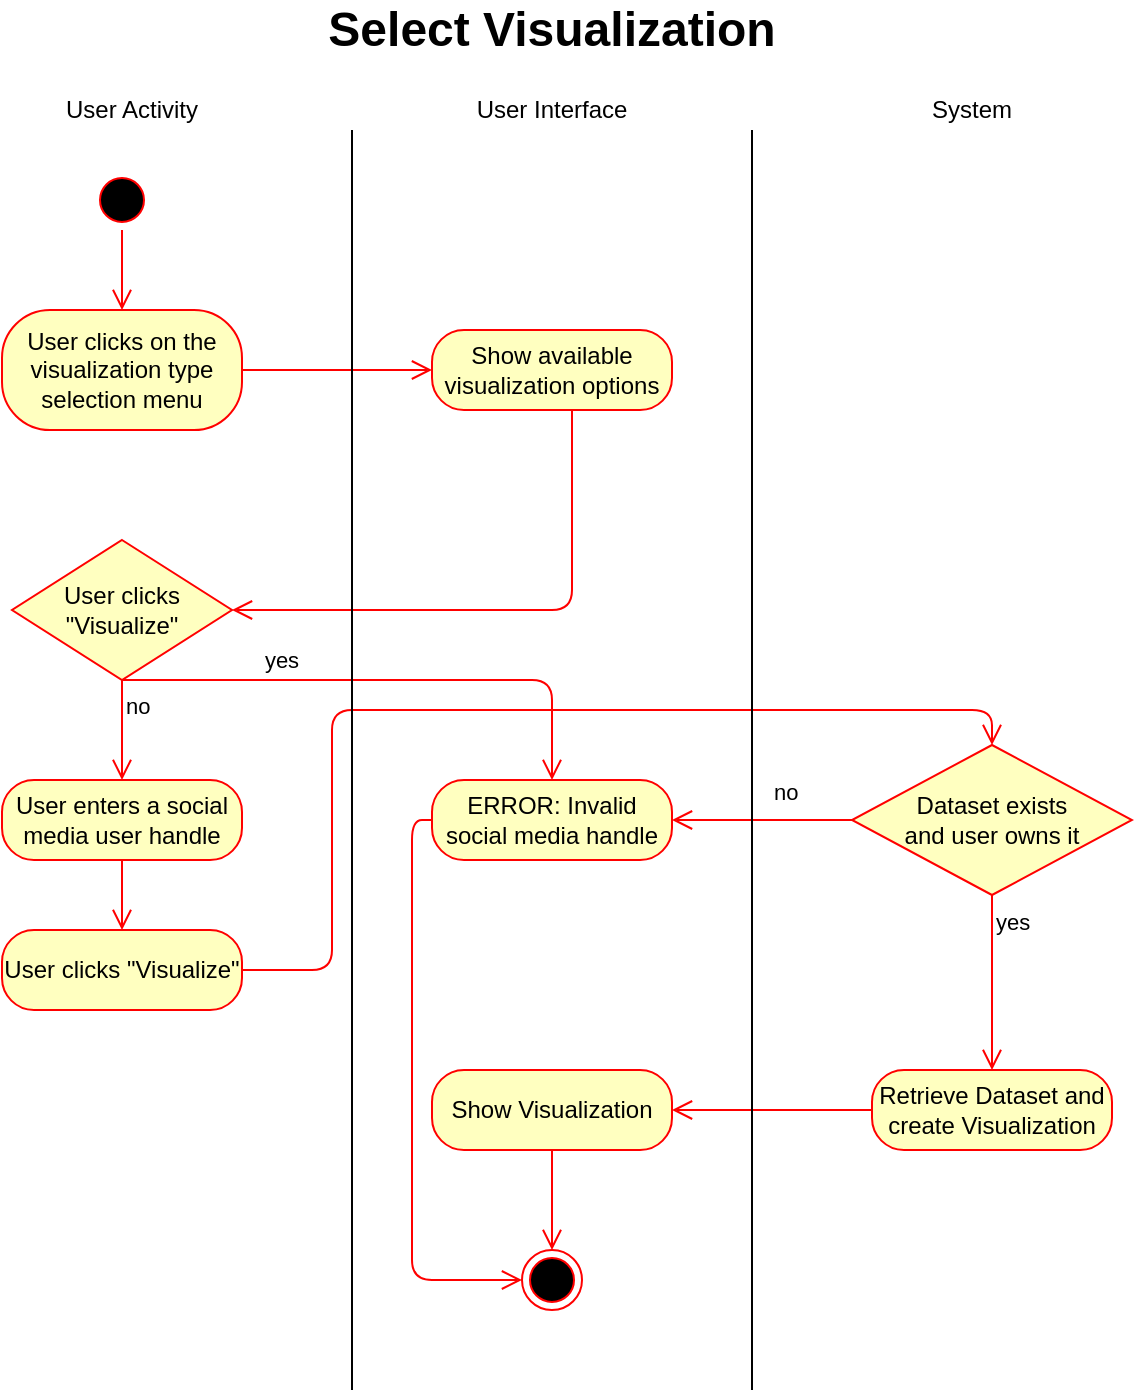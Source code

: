 <mxfile version="13.7.9" type="device"><diagram id="qiJ68fFvvVzYDLmA62VG" name="Page-1"><mxGraphModel dx="905" dy="680" grid="1" gridSize="10" guides="1" tooltips="1" connect="1" arrows="1" fold="1" page="1" pageScale="1" pageWidth="827" pageHeight="1169" math="0" shadow="0"><root><mxCell id="0"/><mxCell id="1" parent="0"/><mxCell id="tvlWzFpPiQR5WW-yxeFQ-3" value="" style="ellipse;html=1;shape=startState;fillColor=#000000;strokeColor=#ff0000;" vertex="1" parent="1"><mxGeometry x="200" y="180" width="30" height="30" as="geometry"/></mxCell><mxCell id="tvlWzFpPiQR5WW-yxeFQ-4" value="" style="edgeStyle=orthogonalEdgeStyle;html=1;verticalAlign=bottom;endArrow=open;endSize=8;strokeColor=#ff0000;" edge="1" source="tvlWzFpPiQR5WW-yxeFQ-3" parent="1"><mxGeometry relative="1" as="geometry"><mxPoint x="215" y="250" as="targetPoint"/></mxGeometry></mxCell><mxCell id="tvlWzFpPiQR5WW-yxeFQ-5" value="User clicks on the visualization type selection menu" style="rounded=1;whiteSpace=wrap;html=1;arcSize=40;fontColor=#000000;fillColor=#ffffc0;strokeColor=#ff0000;" vertex="1" parent="1"><mxGeometry x="155" y="250" width="120" height="60" as="geometry"/></mxCell><mxCell id="tvlWzFpPiQR5WW-yxeFQ-6" value="" style="edgeStyle=orthogonalEdgeStyle;html=1;verticalAlign=bottom;endArrow=open;endSize=8;strokeColor=#ff0000;entryX=0;entryY=0.5;entryDx=0;entryDy=0;" edge="1" source="tvlWzFpPiQR5WW-yxeFQ-5" parent="1" target="tvlWzFpPiQR5WW-yxeFQ-7"><mxGeometry relative="1" as="geometry"><mxPoint x="560" y="280" as="targetPoint"/></mxGeometry></mxCell><mxCell id="tvlWzFpPiQR5WW-yxeFQ-7" value="Show available visualization options" style="rounded=1;whiteSpace=wrap;html=1;arcSize=40;fontColor=#000000;fillColor=#ffffc0;strokeColor=#ff0000;" vertex="1" parent="1"><mxGeometry x="370" y="260" width="120" height="40" as="geometry"/></mxCell><mxCell id="tvlWzFpPiQR5WW-yxeFQ-8" value="" style="edgeStyle=orthogonalEdgeStyle;html=1;verticalAlign=bottom;endArrow=open;endSize=8;strokeColor=#ff0000;entryX=1;entryY=0.5;entryDx=0;entryDy=0;" edge="1" source="tvlWzFpPiQR5WW-yxeFQ-7" parent="1" target="tvlWzFpPiQR5WW-yxeFQ-14"><mxGeometry relative="1" as="geometry"><mxPoint x="320" y="400" as="targetPoint"/><Array as="points"><mxPoint x="440" y="400"/></Array></mxGeometry></mxCell><mxCell id="tvlWzFpPiQR5WW-yxeFQ-9" value="User enters a social media user handle" style="rounded=1;whiteSpace=wrap;html=1;arcSize=40;fontColor=#000000;fillColor=#ffffc0;strokeColor=#ff0000;" vertex="1" parent="1"><mxGeometry x="155" y="485" width="120" height="40" as="geometry"/></mxCell><mxCell id="tvlWzFpPiQR5WW-yxeFQ-10" value="" style="edgeStyle=orthogonalEdgeStyle;html=1;verticalAlign=bottom;endArrow=open;endSize=8;strokeColor=#ff0000;" edge="1" source="tvlWzFpPiQR5WW-yxeFQ-9" parent="1"><mxGeometry relative="1" as="geometry"><mxPoint x="215" y="560" as="targetPoint"/></mxGeometry></mxCell><mxCell id="tvlWzFpPiQR5WW-yxeFQ-14" value="User clicks &quot;Visualize&quot;" style="rhombus;whiteSpace=wrap;html=1;fillColor=#ffffc0;strokeColor=#ff0000;" vertex="1" parent="1"><mxGeometry x="160" y="365" width="110" height="70" as="geometry"/></mxCell><mxCell id="tvlWzFpPiQR5WW-yxeFQ-15" value="yes" style="edgeStyle=orthogonalEdgeStyle;html=1;align=left;verticalAlign=bottom;endArrow=open;endSize=8;strokeColor=#ff0000;entryX=0.5;entryY=0;entryDx=0;entryDy=0;" edge="1" source="tvlWzFpPiQR5WW-yxeFQ-14" parent="1" target="tvlWzFpPiQR5WW-yxeFQ-17"><mxGeometry x="0.598" y="-90" relative="1" as="geometry"><mxPoint x="620" y="470" as="targetPoint"/><Array as="points"><mxPoint x="430" y="435"/></Array><mxPoint as="offset"/></mxGeometry></mxCell><mxCell id="tvlWzFpPiQR5WW-yxeFQ-16" value="no" style="edgeStyle=orthogonalEdgeStyle;html=1;align=left;verticalAlign=top;endArrow=open;endSize=8;strokeColor=#ff0000;entryX=0.5;entryY=0;entryDx=0;entryDy=0;" edge="1" source="tvlWzFpPiQR5WW-yxeFQ-14" parent="1" target="tvlWzFpPiQR5WW-yxeFQ-9"><mxGeometry x="-1" relative="1" as="geometry"><mxPoint x="220" y="485" as="targetPoint"/></mxGeometry></mxCell><mxCell id="tvlWzFpPiQR5WW-yxeFQ-17" value="ERROR: Invalid social media handle" style="rounded=1;whiteSpace=wrap;html=1;arcSize=40;fontColor=#000000;fillColor=#ffffc0;strokeColor=#ff0000;" vertex="1" parent="1"><mxGeometry x="370" y="485" width="120" height="40" as="geometry"/></mxCell><mxCell id="tvlWzFpPiQR5WW-yxeFQ-23" value="Dataset exists&lt;br&gt;and user owns it" style="rhombus;whiteSpace=wrap;html=1;fillColor=#ffffc0;strokeColor=#ff0000;" vertex="1" parent="1"><mxGeometry x="580" y="467.5" width="140" height="75" as="geometry"/></mxCell><mxCell id="tvlWzFpPiQR5WW-yxeFQ-24" value="no" style="edgeStyle=orthogonalEdgeStyle;html=1;align=left;verticalAlign=bottom;endArrow=open;endSize=8;strokeColor=#ff0000;entryX=1;entryY=0.5;entryDx=0;entryDy=0;" edge="1" source="tvlWzFpPiQR5WW-yxeFQ-23" parent="1" target="tvlWzFpPiQR5WW-yxeFQ-17"><mxGeometry x="-0.084" y="-5" relative="1" as="geometry"><mxPoint x="490" y="547" as="targetPoint"/><mxPoint as="offset"/></mxGeometry></mxCell><mxCell id="tvlWzFpPiQR5WW-yxeFQ-25" value="yes" style="edgeStyle=orthogonalEdgeStyle;html=1;align=left;verticalAlign=top;endArrow=open;endSize=8;strokeColor=#ff0000;" edge="1" source="tvlWzFpPiQR5WW-yxeFQ-23" parent="1"><mxGeometry x="-1" relative="1" as="geometry"><mxPoint x="650" y="630" as="targetPoint"/></mxGeometry></mxCell><mxCell id="tvlWzFpPiQR5WW-yxeFQ-27" value="User clicks &quot;Visualize&quot;" style="rounded=1;whiteSpace=wrap;html=1;arcSize=40;fontColor=#000000;fillColor=#ffffc0;strokeColor=#ff0000;" vertex="1" parent="1"><mxGeometry x="155" y="560" width="120" height="40" as="geometry"/></mxCell><mxCell id="tvlWzFpPiQR5WW-yxeFQ-28" value="" style="edgeStyle=orthogonalEdgeStyle;html=1;verticalAlign=bottom;endArrow=open;endSize=8;strokeColor=#ff0000;entryX=0.5;entryY=0;entryDx=0;entryDy=0;" edge="1" source="tvlWzFpPiQR5WW-yxeFQ-27" parent="1" target="tvlWzFpPiQR5WW-yxeFQ-23"><mxGeometry relative="1" as="geometry"><mxPoint x="215" y="630" as="targetPoint"/><Array as="points"><mxPoint x="320" y="580"/><mxPoint x="320" y="450"/><mxPoint x="650" y="450"/></Array></mxGeometry></mxCell><mxCell id="tvlWzFpPiQR5WW-yxeFQ-29" value="Retrieve Dataset and create Visualization" style="rounded=1;whiteSpace=wrap;html=1;arcSize=40;fontColor=#000000;fillColor=#ffffc0;strokeColor=#ff0000;" vertex="1" parent="1"><mxGeometry x="590" y="630" width="120" height="40" as="geometry"/></mxCell><mxCell id="tvlWzFpPiQR5WW-yxeFQ-30" value="" style="edgeStyle=orthogonalEdgeStyle;html=1;verticalAlign=bottom;endArrow=open;endSize=8;strokeColor=#ff0000;entryX=1;entryY=0.5;entryDx=0;entryDy=0;" edge="1" source="tvlWzFpPiQR5WW-yxeFQ-29" parent="1" target="tvlWzFpPiQR5WW-yxeFQ-31"><mxGeometry relative="1" as="geometry"><mxPoint x="280" y="650" as="targetPoint"/></mxGeometry></mxCell><mxCell id="tvlWzFpPiQR5WW-yxeFQ-31" value="Show Visualization" style="rounded=1;whiteSpace=wrap;html=1;arcSize=40;fontColor=#000000;fillColor=#ffffc0;strokeColor=#ff0000;" vertex="1" parent="1"><mxGeometry x="370" y="630" width="120" height="40" as="geometry"/></mxCell><mxCell id="tvlWzFpPiQR5WW-yxeFQ-32" value="" style="edgeStyle=orthogonalEdgeStyle;html=1;verticalAlign=bottom;endArrow=open;endSize=8;strokeColor=#ff0000;entryX=0.5;entryY=0;entryDx=0;entryDy=0;" edge="1" source="tvlWzFpPiQR5WW-yxeFQ-31" parent="1" target="tvlWzFpPiQR5WW-yxeFQ-33"><mxGeometry relative="1" as="geometry"><mxPoint x="215" y="730" as="targetPoint"/></mxGeometry></mxCell><mxCell id="tvlWzFpPiQR5WW-yxeFQ-33" value="" style="ellipse;html=1;shape=endState;fillColor=#000000;strokeColor=#ff0000;" vertex="1" parent="1"><mxGeometry x="415" y="720" width="30" height="30" as="geometry"/></mxCell><mxCell id="tvlWzFpPiQR5WW-yxeFQ-36" value="" style="endArrow=none;html=1;" edge="1" parent="1"><mxGeometry width="50" height="50" relative="1" as="geometry"><mxPoint x="330" y="790" as="sourcePoint"/><mxPoint x="330" y="160" as="targetPoint"/></mxGeometry></mxCell><mxCell id="tvlWzFpPiQR5WW-yxeFQ-37" value="" style="endArrow=none;html=1;" edge="1" parent="1"><mxGeometry width="50" height="50" relative="1" as="geometry"><mxPoint x="530" y="790" as="sourcePoint"/><mxPoint x="530" y="160" as="targetPoint"/></mxGeometry></mxCell><mxCell id="tvlWzFpPiQR5WW-yxeFQ-38" value="" style="edgeStyle=orthogonalEdgeStyle;html=1;verticalAlign=bottom;endArrow=open;endSize=8;strokeColor=#ff0000;entryX=0;entryY=0.5;entryDx=0;entryDy=0;exitX=0;exitY=0.5;exitDx=0;exitDy=0;" edge="1" parent="1" source="tvlWzFpPiQR5WW-yxeFQ-17" target="tvlWzFpPiQR5WW-yxeFQ-33"><mxGeometry relative="1" as="geometry"><mxPoint x="225" y="260" as="targetPoint"/><mxPoint x="225" y="220" as="sourcePoint"/></mxGeometry></mxCell><mxCell id="tvlWzFpPiQR5WW-yxeFQ-39" value="User Activity" style="text;html=1;strokeColor=none;fillColor=none;align=center;verticalAlign=middle;whiteSpace=wrap;rounded=0;" vertex="1" parent="1"><mxGeometry x="180" y="140" width="80" height="20" as="geometry"/></mxCell><mxCell id="tvlWzFpPiQR5WW-yxeFQ-40" value="User Interface" style="text;html=1;strokeColor=none;fillColor=none;align=center;verticalAlign=middle;whiteSpace=wrap;rounded=0;" vertex="1" parent="1"><mxGeometry x="380" y="140" width="100" height="20" as="geometry"/></mxCell><mxCell id="tvlWzFpPiQR5WW-yxeFQ-41" value="System" style="text;html=1;strokeColor=none;fillColor=none;align=center;verticalAlign=middle;whiteSpace=wrap;rounded=0;" vertex="1" parent="1"><mxGeometry x="620" y="140" width="40" height="20" as="geometry"/></mxCell><mxCell id="tvlWzFpPiQR5WW-yxeFQ-42" value="Select Visualization" style="text;html=1;strokeColor=none;fillColor=none;align=center;verticalAlign=middle;whiteSpace=wrap;rounded=0;fontSize=24;fontStyle=1" vertex="1" parent="1"><mxGeometry x="200" y="100" width="460" height="20" as="geometry"/></mxCell><mxCell id="tvlWzFpPiQR5WW-yxeFQ-43" value="&lt;font style=&quot;font-size: 11px&quot;&gt;yes&lt;/font&gt;" style="text;html=1;strokeColor=none;fillColor=none;align=center;verticalAlign=middle;whiteSpace=wrap;rounded=0;fontSize=11;" vertex="1" parent="1"><mxGeometry x="275" y="415" width="40" height="20" as="geometry"/></mxCell></root></mxGraphModel></diagram></mxfile>
